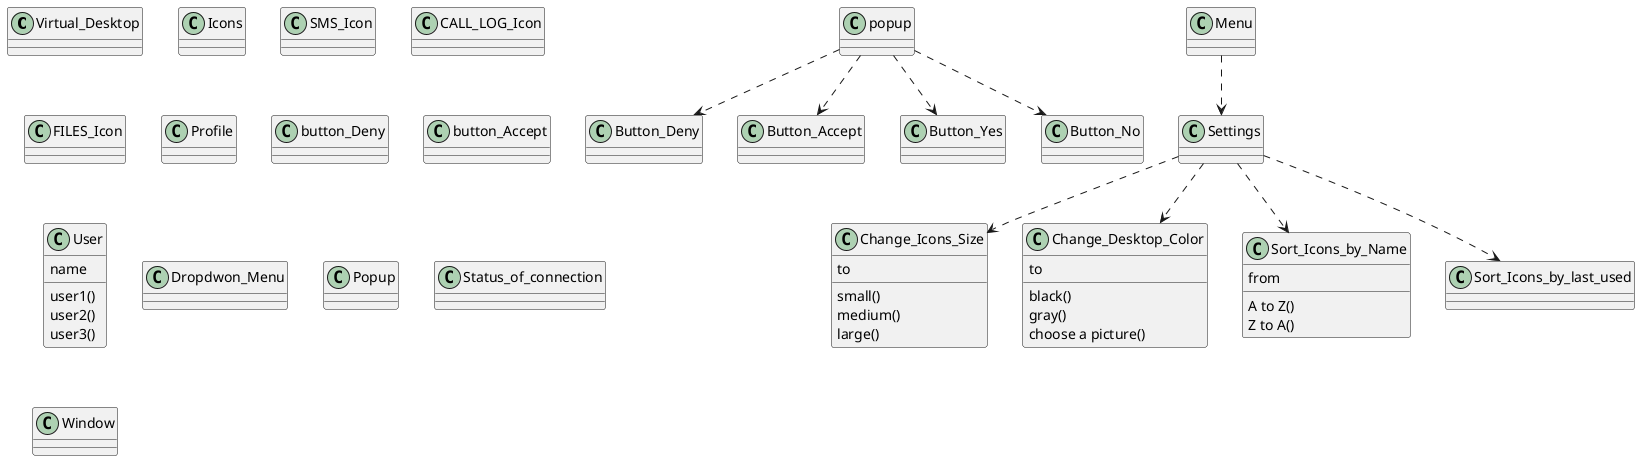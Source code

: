 @startuml
class Virtual_Desktop {
}
class Icons {
}
class SMS_Icon {
}
class CALL_LOG_Icon {
}
class FILES_Icon {
}
class Profile {
}
class button_Deny {
}
class button_Accept
popup ..> Button_Deny
popup ..>Button_Accept
popup ..> Button_Yes
popup ..> Button_No

class Change_Icons_Size {
to
small()
medium()
large()
}

class Change_Desktop_Color {
to
black()
gray()
choose a picture()
}

class Sort_Icons_by_Name {
from
A to Z()
Z to A()
}



Menu ..> Settings
Settings ..> Change_Icons_Size
Settings ..> Change_Desktop_Color
Settings ..> Sort_Icons_by_Name
Settings ..> Sort_Icons_by_last_used

class User {
name
user1()
user2()
user3()
}
class Dropdwon_Menu {
}
class Popup {
}
class Settings {
}
class Status_of_connection {
}
class Window {
}
class Button_Yes {
}
class Button_No {
}

@enduml